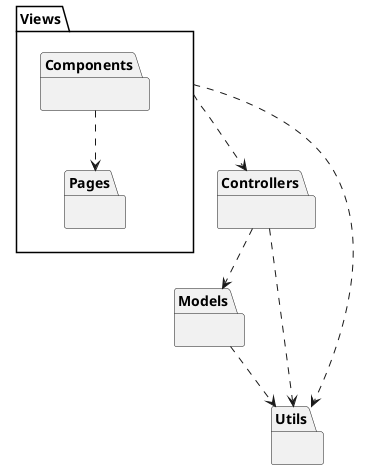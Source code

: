 @startuml
skinparam style strictuml


package Views {
    package Pages{}
    package Components{}
}
package Controllers{}
package Models{}
package Utils{}


Controllers <.u. Views

Models <.u. Controllers

Utils <.u. Controllers
Utils <.u. Models
Utils <.u. Views

Pages <.u. Components

@enduml